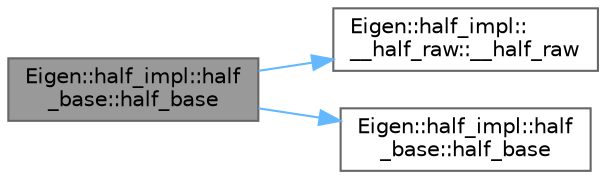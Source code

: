 digraph "Eigen::half_impl::half_base::half_base"
{
 // LATEX_PDF_SIZE
  bgcolor="transparent";
  edge [fontname=Helvetica,fontsize=10,labelfontname=Helvetica,labelfontsize=10];
  node [fontname=Helvetica,fontsize=10,shape=box,height=0.2,width=0.4];
  rankdir="LR";
  Node1 [id="Node000001",label="Eigen::half_impl::half\l_base::half_base",height=0.2,width=0.4,color="gray40", fillcolor="grey60", style="filled", fontcolor="black",tooltip=" "];
  Node1 -> Node2 [id="edge3_Node000001_Node000002",color="steelblue1",style="solid",tooltip=" "];
  Node2 [id="Node000002",label="Eigen::half_impl::\l__half_raw::__half_raw",height=0.2,width=0.4,color="grey40", fillcolor="white", style="filled",URL="$struct_eigen_1_1half__impl_1_1____half__raw.html#ab310b9396d7fc56df70b748adde4fd27",tooltip=" "];
  Node1 -> Node3 [id="edge4_Node000001_Node000003",color="steelblue1",style="solid",tooltip=" "];
  Node3 [id="Node000003",label="Eigen::half_impl::half\l_base::half_base",height=0.2,width=0.4,color="grey40", fillcolor="white", style="filled",URL="$struct_eigen_1_1half__impl_1_1half__base.html#ac785a61ea293d2719e8e9197856141fb",tooltip=" "];
}
